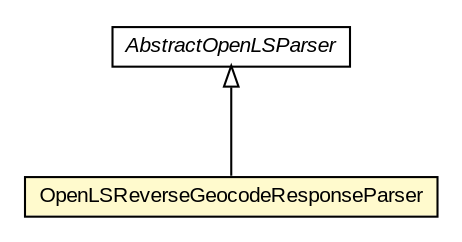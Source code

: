 #!/usr/local/bin/dot
#
# Class diagram 
# Generated by UMLGraph version R5_6-24-gf6e263 (http://www.umlgraph.org/)
#

digraph G {
	edge [fontname="arial",fontsize=10,labelfontname="arial",labelfontsize=10];
	node [fontname="arial",fontsize=10,shape=plaintext];
	nodesep=0.25;
	ranksep=0.5;
	// nl.mineleni.openls.parser.OpenLSReverseGeocodeResponseParser
	c3419 [label=<<table title="nl.mineleni.openls.parser.OpenLSReverseGeocodeResponseParser" border="0" cellborder="1" cellspacing="0" cellpadding="2" port="p" bgcolor="lemonChiffon" href="./OpenLSReverseGeocodeResponseParser.html">
		<tr><td><table border="0" cellspacing="0" cellpadding="1">
<tr><td align="center" balign="center"> OpenLSReverseGeocodeResponseParser </td></tr>
		</table></td></tr>
		</table>>, URL="./OpenLSReverseGeocodeResponseParser.html", fontname="arial", fontcolor="black", fontsize=10.0];
	// nl.mineleni.openls.parser.AbstractOpenLSParser
	c3423 [label=<<table title="nl.mineleni.openls.parser.AbstractOpenLSParser" border="0" cellborder="1" cellspacing="0" cellpadding="2" port="p" href="./AbstractOpenLSParser.html">
		<tr><td><table border="0" cellspacing="0" cellpadding="1">
<tr><td align="center" balign="center"><font face="arial italic"> AbstractOpenLSParser </font></td></tr>
		</table></td></tr>
		</table>>, URL="./AbstractOpenLSParser.html", fontname="arial", fontcolor="black", fontsize=10.0];
	//nl.mineleni.openls.parser.OpenLSReverseGeocodeResponseParser extends nl.mineleni.openls.parser.AbstractOpenLSParser
	c3423:p -> c3419:p [dir=back,arrowtail=empty];
}

